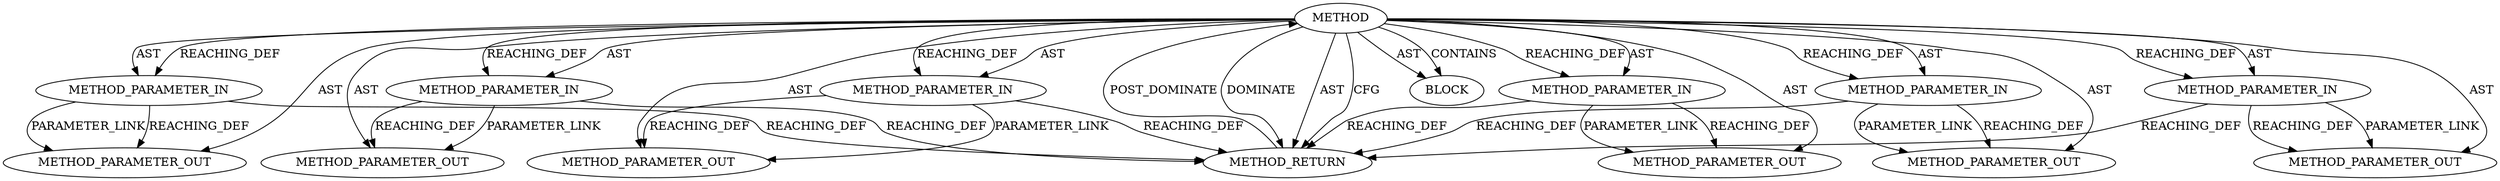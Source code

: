 digraph {
  19939 [label=METHOD AST_PARENT_TYPE="NAMESPACE_BLOCK" AST_PARENT_FULL_NAME="<global>" ORDER=0 CODE="<empty>" FULL_NAME="trace_tls_device_decrypted" IS_EXTERNAL=true FILENAME="<empty>" SIGNATURE="" NAME="trace_tls_device_decrypted"]
  21988 [label=METHOD_PARAMETER_OUT ORDER=4 CODE="p4" IS_VARIADIC=false TYPE_FULL_NAME="ANY" EVALUATION_STRATEGY="BY_VALUE" INDEX=4 NAME="p4"]
  21990 [label=METHOD_PARAMETER_OUT ORDER=6 CODE="p6" IS_VARIADIC=false TYPE_FULL_NAME="ANY" EVALUATION_STRATEGY="BY_VALUE" INDEX=6 NAME="p6"]
  19943 [label=METHOD_PARAMETER_IN ORDER=4 CODE="p4" IS_VARIADIC=false TYPE_FULL_NAME="ANY" EVALUATION_STRATEGY="BY_VALUE" INDEX=4 NAME="p4"]
  21986 [label=METHOD_PARAMETER_OUT ORDER=2 CODE="p2" IS_VARIADIC=false TYPE_FULL_NAME="ANY" EVALUATION_STRATEGY="BY_VALUE" INDEX=2 NAME="p2"]
  21985 [label=METHOD_PARAMETER_OUT ORDER=1 CODE="p1" IS_VARIADIC=false TYPE_FULL_NAME="ANY" EVALUATION_STRATEGY="BY_VALUE" INDEX=1 NAME="p1"]
  19947 [label=METHOD_RETURN ORDER=2 CODE="RET" TYPE_FULL_NAME="ANY" EVALUATION_STRATEGY="BY_VALUE"]
  19940 [label=METHOD_PARAMETER_IN ORDER=1 CODE="p1" IS_VARIADIC=false TYPE_FULL_NAME="ANY" EVALUATION_STRATEGY="BY_VALUE" INDEX=1 NAME="p1"]
  21987 [label=METHOD_PARAMETER_OUT ORDER=3 CODE="p3" IS_VARIADIC=false TYPE_FULL_NAME="ANY" EVALUATION_STRATEGY="BY_VALUE" INDEX=3 NAME="p3"]
  19946 [label=BLOCK ORDER=1 ARGUMENT_INDEX=1 CODE="<empty>" TYPE_FULL_NAME="ANY"]
  19941 [label=METHOD_PARAMETER_IN ORDER=2 CODE="p2" IS_VARIADIC=false TYPE_FULL_NAME="ANY" EVALUATION_STRATEGY="BY_VALUE" INDEX=2 NAME="p2"]
  19944 [label=METHOD_PARAMETER_IN ORDER=5 CODE="p5" IS_VARIADIC=false TYPE_FULL_NAME="ANY" EVALUATION_STRATEGY="BY_VALUE" INDEX=5 NAME="p5"]
  19945 [label=METHOD_PARAMETER_IN ORDER=6 CODE="p6" IS_VARIADIC=false TYPE_FULL_NAME="ANY" EVALUATION_STRATEGY="BY_VALUE" INDEX=6 NAME="p6"]
  19942 [label=METHOD_PARAMETER_IN ORDER=3 CODE="p3" IS_VARIADIC=false TYPE_FULL_NAME="ANY" EVALUATION_STRATEGY="BY_VALUE" INDEX=3 NAME="p3"]
  21989 [label=METHOD_PARAMETER_OUT ORDER=5 CODE="p5" IS_VARIADIC=false TYPE_FULL_NAME="ANY" EVALUATION_STRATEGY="BY_VALUE" INDEX=5 NAME="p5"]
  19939 -> 19942 [label=AST ]
  19939 -> 19947 [label=DOMINATE ]
  19939 -> 19941 [label=AST ]
  19947 -> 19939 [label=POST_DOMINATE ]
  19939 -> 21989 [label=AST ]
  19943 -> 19947 [label=REACHING_DEF VARIABLE="p4"]
  19939 -> 19945 [label=REACHING_DEF VARIABLE=""]
  19939 -> 19947 [label=AST ]
  19944 -> 19947 [label=REACHING_DEF VARIABLE="p5"]
  19945 -> 21990 [label=REACHING_DEF VARIABLE="p6"]
  19939 -> 19946 [label=AST ]
  19945 -> 21990 [label=PARAMETER_LINK ]
  19939 -> 19944 [label=REACHING_DEF VARIABLE=""]
  19939 -> 19941 [label=REACHING_DEF VARIABLE=""]
  19939 -> 19940 [label=REACHING_DEF VARIABLE=""]
  19943 -> 21988 [label=PARAMETER_LINK ]
  19939 -> 21985 [label=AST ]
  19940 -> 21985 [label=REACHING_DEF VARIABLE="p1"]
  19942 -> 21987 [label=REACHING_DEF VARIABLE="p3"]
  19944 -> 21989 [label=PARAMETER_LINK ]
  19939 -> 21987 [label=AST ]
  19939 -> 19947 [label=CFG ]
  19939 -> 19944 [label=AST ]
  19939 -> 19943 [label=AST ]
  19942 -> 19947 [label=REACHING_DEF VARIABLE="p3"]
  19944 -> 21989 [label=REACHING_DEF VARIABLE="p5"]
  19941 -> 21986 [label=PARAMETER_LINK ]
  19939 -> 21986 [label=AST ]
  19939 -> 21988 [label=AST ]
  19941 -> 19947 [label=REACHING_DEF VARIABLE="p2"]
  19939 -> 19946 [label=CONTAINS ]
  19939 -> 19940 [label=AST ]
  19939 -> 21990 [label=AST ]
  19942 -> 21987 [label=PARAMETER_LINK ]
  19939 -> 19942 [label=REACHING_DEF VARIABLE=""]
  19940 -> 21985 [label=PARAMETER_LINK ]
  19940 -> 19947 [label=REACHING_DEF VARIABLE="p1"]
  19939 -> 19943 [label=REACHING_DEF VARIABLE=""]
  19945 -> 19947 [label=REACHING_DEF VARIABLE="p6"]
  19939 -> 19945 [label=AST ]
  19941 -> 21986 [label=REACHING_DEF VARIABLE="p2"]
  19943 -> 21988 [label=REACHING_DEF VARIABLE="p4"]
}
